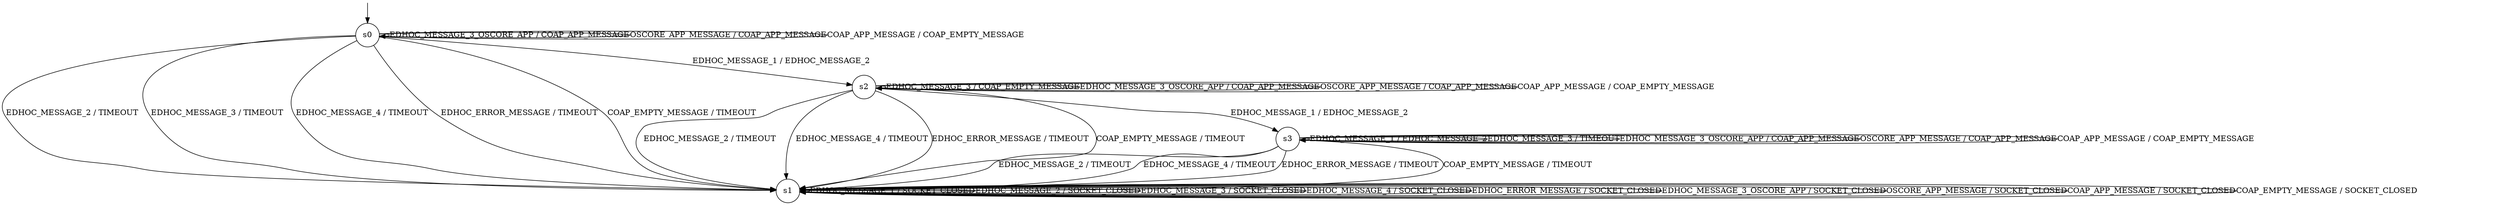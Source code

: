 digraph g {

	s0 [shape="circle" label="s0"];
	s1 [shape="circle" label="s1"];
	s2 [shape="circle" label="s2"];
	s3 [shape="circle" label="s3"];
	s0 -> s2 [label="EDHOC_MESSAGE_1 / EDHOC_MESSAGE_2"];
	s0 -> s1 [label="EDHOC_MESSAGE_2 / TIMEOUT"];
	s0 -> s1 [label="EDHOC_MESSAGE_3 / TIMEOUT"];
	s0 -> s1 [label="EDHOC_MESSAGE_4 / TIMEOUT"];
	s0 -> s1 [label="EDHOC_ERROR_MESSAGE / TIMEOUT"];
	s0 -> s0 [label="EDHOC_MESSAGE_3_OSCORE_APP / COAP_APP_MESSAGE"];
	s0 -> s0 [label="OSCORE_APP_MESSAGE / COAP_APP_MESSAGE"];
	s0 -> s0 [label="COAP_APP_MESSAGE / COAP_EMPTY_MESSAGE"];
	s0 -> s1 [label="COAP_EMPTY_MESSAGE / TIMEOUT"];
	s1 -> s1 [label="EDHOC_MESSAGE_1 / SOCKET_CLOSED"];
	s1 -> s1 [label="EDHOC_MESSAGE_2 / SOCKET_CLOSED"];
	s1 -> s1 [label="EDHOC_MESSAGE_3 / SOCKET_CLOSED"];
	s1 -> s1 [label="EDHOC_MESSAGE_4 / SOCKET_CLOSED"];
	s1 -> s1 [label="EDHOC_ERROR_MESSAGE / SOCKET_CLOSED"];
	s1 -> s1 [label="EDHOC_MESSAGE_3_OSCORE_APP / SOCKET_CLOSED"];
	s1 -> s1 [label="OSCORE_APP_MESSAGE / SOCKET_CLOSED"];
	s1 -> s1 [label="COAP_APP_MESSAGE / SOCKET_CLOSED"];
	s1 -> s1 [label="COAP_EMPTY_MESSAGE / SOCKET_CLOSED"];
	s2 -> s3 [label="EDHOC_MESSAGE_1 / EDHOC_MESSAGE_2"];
	s2 -> s1 [label="EDHOC_MESSAGE_2 / TIMEOUT"];
	s2 -> s2 [label="EDHOC_MESSAGE_3 / COAP_EMPTY_MESSAGE"];
	s2 -> s1 [label="EDHOC_MESSAGE_4 / TIMEOUT"];
	s2 -> s1 [label="EDHOC_ERROR_MESSAGE / TIMEOUT"];
	s2 -> s2 [label="EDHOC_MESSAGE_3_OSCORE_APP / COAP_APP_MESSAGE"];
	s2 -> s2 [label="OSCORE_APP_MESSAGE / COAP_APP_MESSAGE"];
	s2 -> s2 [label="COAP_APP_MESSAGE / COAP_EMPTY_MESSAGE"];
	s2 -> s1 [label="COAP_EMPTY_MESSAGE / TIMEOUT"];
	s3 -> s3 [label="EDHOC_MESSAGE_1 / EDHOC_MESSAGE_2"];
	s3 -> s1 [label="EDHOC_MESSAGE_2 / TIMEOUT"];
	s3 -> s3 [label="EDHOC_MESSAGE_3 / TIMEOUT"];
	s3 -> s1 [label="EDHOC_MESSAGE_4 / TIMEOUT"];
	s3 -> s1 [label="EDHOC_ERROR_MESSAGE / TIMEOUT"];
	s3 -> s3 [label="EDHOC_MESSAGE_3_OSCORE_APP / COAP_APP_MESSAGE"];
	s3 -> s3 [label="OSCORE_APP_MESSAGE / COAP_APP_MESSAGE"];
	s3 -> s3 [label="COAP_APP_MESSAGE / COAP_EMPTY_MESSAGE"];
	s3 -> s1 [label="COAP_EMPTY_MESSAGE / TIMEOUT"];

__start0 [label="" shape="none" width="0" height="0"];
__start0 -> s0;

}
